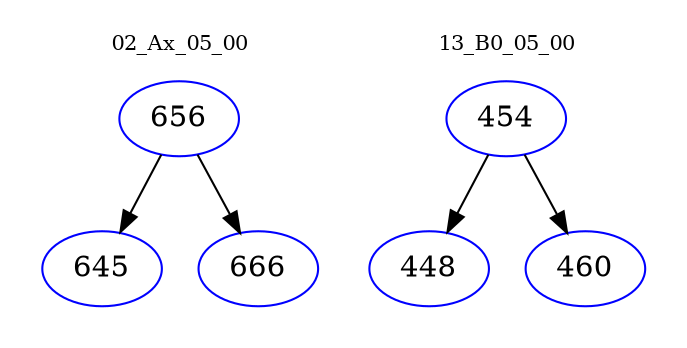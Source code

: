 digraph{
subgraph cluster_0 {
color = white
label = "02_Ax_05_00";
fontsize=10;
T0_656 [label="656", color="blue"]
T0_656 -> T0_645 [color="black"]
T0_645 [label="645", color="blue"]
T0_656 -> T0_666 [color="black"]
T0_666 [label="666", color="blue"]
}
subgraph cluster_1 {
color = white
label = "13_B0_05_00";
fontsize=10;
T1_454 [label="454", color="blue"]
T1_454 -> T1_448 [color="black"]
T1_448 [label="448", color="blue"]
T1_454 -> T1_460 [color="black"]
T1_460 [label="460", color="blue"]
}
}
